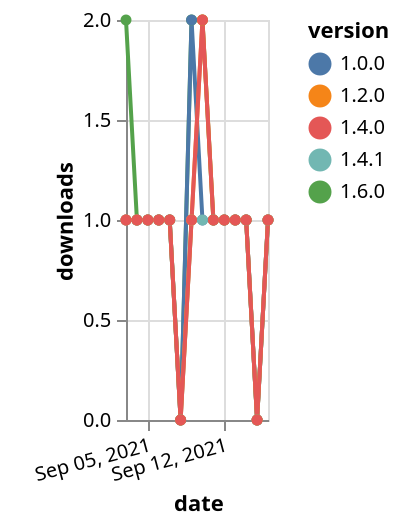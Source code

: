 {"$schema": "https://vega.github.io/schema/vega-lite/v5.json", "description": "A simple bar chart with embedded data.", "data": {"values": [{"date": "2021-09-03", "total": 121, "delta": 2, "version": "1.6.0"}, {"date": "2021-09-04", "total": 122, "delta": 1, "version": "1.6.0"}, {"date": "2021-09-05", "total": 123, "delta": 1, "version": "1.6.0"}, {"date": "2021-09-06", "total": 124, "delta": 1, "version": "1.6.0"}, {"date": "2021-09-07", "total": 125, "delta": 1, "version": "1.6.0"}, {"date": "2021-09-08", "total": 125, "delta": 0, "version": "1.6.0"}, {"date": "2021-09-09", "total": 127, "delta": 2, "version": "1.6.0"}, {"date": "2021-09-10", "total": 129, "delta": 2, "version": "1.6.0"}, {"date": "2021-09-11", "total": 130, "delta": 1, "version": "1.6.0"}, {"date": "2021-09-12", "total": 131, "delta": 1, "version": "1.6.0"}, {"date": "2021-09-13", "total": 132, "delta": 1, "version": "1.6.0"}, {"date": "2021-09-14", "total": 133, "delta": 1, "version": "1.6.0"}, {"date": "2021-09-15", "total": 133, "delta": 0, "version": "1.6.0"}, {"date": "2021-09-16", "total": 134, "delta": 1, "version": "1.6.0"}, {"date": "2021-09-03", "total": 177, "delta": 1, "version": "1.0.0"}, {"date": "2021-09-04", "total": 178, "delta": 1, "version": "1.0.0"}, {"date": "2021-09-05", "total": 179, "delta": 1, "version": "1.0.0"}, {"date": "2021-09-06", "total": 180, "delta": 1, "version": "1.0.0"}, {"date": "2021-09-07", "total": 181, "delta": 1, "version": "1.0.0"}, {"date": "2021-09-08", "total": 181, "delta": 0, "version": "1.0.0"}, {"date": "2021-09-09", "total": 183, "delta": 2, "version": "1.0.0"}, {"date": "2021-09-10", "total": 184, "delta": 1, "version": "1.0.0"}, {"date": "2021-09-11", "total": 185, "delta": 1, "version": "1.0.0"}, {"date": "2021-09-12", "total": 186, "delta": 1, "version": "1.0.0"}, {"date": "2021-09-13", "total": 187, "delta": 1, "version": "1.0.0"}, {"date": "2021-09-14", "total": 188, "delta": 1, "version": "1.0.0"}, {"date": "2021-09-15", "total": 188, "delta": 0, "version": "1.0.0"}, {"date": "2021-09-16", "total": 189, "delta": 1, "version": "1.0.0"}, {"date": "2021-09-03", "total": 125, "delta": 1, "version": "1.4.1"}, {"date": "2021-09-04", "total": 126, "delta": 1, "version": "1.4.1"}, {"date": "2021-09-05", "total": 127, "delta": 1, "version": "1.4.1"}, {"date": "2021-09-06", "total": 128, "delta": 1, "version": "1.4.1"}, {"date": "2021-09-07", "total": 129, "delta": 1, "version": "1.4.1"}, {"date": "2021-09-08", "total": 129, "delta": 0, "version": "1.4.1"}, {"date": "2021-09-09", "total": 130, "delta": 1, "version": "1.4.1"}, {"date": "2021-09-10", "total": 131, "delta": 1, "version": "1.4.1"}, {"date": "2021-09-11", "total": 132, "delta": 1, "version": "1.4.1"}, {"date": "2021-09-12", "total": 133, "delta": 1, "version": "1.4.1"}, {"date": "2021-09-13", "total": 134, "delta": 1, "version": "1.4.1"}, {"date": "2021-09-14", "total": 135, "delta": 1, "version": "1.4.1"}, {"date": "2021-09-15", "total": 135, "delta": 0, "version": "1.4.1"}, {"date": "2021-09-16", "total": 136, "delta": 1, "version": "1.4.1"}, {"date": "2021-09-03", "total": 148, "delta": 1, "version": "1.2.0"}, {"date": "2021-09-04", "total": 149, "delta": 1, "version": "1.2.0"}, {"date": "2021-09-05", "total": 150, "delta": 1, "version": "1.2.0"}, {"date": "2021-09-06", "total": 151, "delta": 1, "version": "1.2.0"}, {"date": "2021-09-07", "total": 152, "delta": 1, "version": "1.2.0"}, {"date": "2021-09-08", "total": 152, "delta": 0, "version": "1.2.0"}, {"date": "2021-09-09", "total": 153, "delta": 1, "version": "1.2.0"}, {"date": "2021-09-10", "total": 155, "delta": 2, "version": "1.2.0"}, {"date": "2021-09-11", "total": 156, "delta": 1, "version": "1.2.0"}, {"date": "2021-09-12", "total": 157, "delta": 1, "version": "1.2.0"}, {"date": "2021-09-13", "total": 158, "delta": 1, "version": "1.2.0"}, {"date": "2021-09-14", "total": 159, "delta": 1, "version": "1.2.0"}, {"date": "2021-09-15", "total": 159, "delta": 0, "version": "1.2.0"}, {"date": "2021-09-16", "total": 160, "delta": 1, "version": "1.2.0"}, {"date": "2021-09-03", "total": 133, "delta": 1, "version": "1.4.0"}, {"date": "2021-09-04", "total": 134, "delta": 1, "version": "1.4.0"}, {"date": "2021-09-05", "total": 135, "delta": 1, "version": "1.4.0"}, {"date": "2021-09-06", "total": 136, "delta": 1, "version": "1.4.0"}, {"date": "2021-09-07", "total": 137, "delta": 1, "version": "1.4.0"}, {"date": "2021-09-08", "total": 137, "delta": 0, "version": "1.4.0"}, {"date": "2021-09-09", "total": 138, "delta": 1, "version": "1.4.0"}, {"date": "2021-09-10", "total": 140, "delta": 2, "version": "1.4.0"}, {"date": "2021-09-11", "total": 141, "delta": 1, "version": "1.4.0"}, {"date": "2021-09-12", "total": 142, "delta": 1, "version": "1.4.0"}, {"date": "2021-09-13", "total": 143, "delta": 1, "version": "1.4.0"}, {"date": "2021-09-14", "total": 144, "delta": 1, "version": "1.4.0"}, {"date": "2021-09-15", "total": 144, "delta": 0, "version": "1.4.0"}, {"date": "2021-09-16", "total": 145, "delta": 1, "version": "1.4.0"}]}, "width": "container", "mark": {"type": "line", "point": {"filled": true}}, "encoding": {"x": {"field": "date", "type": "temporal", "timeUnit": "yearmonthdate", "title": "date", "axis": {"labelAngle": -15}}, "y": {"field": "delta", "type": "quantitative", "title": "downloads"}, "color": {"field": "version", "type": "nominal"}, "tooltip": {"field": "delta"}}}